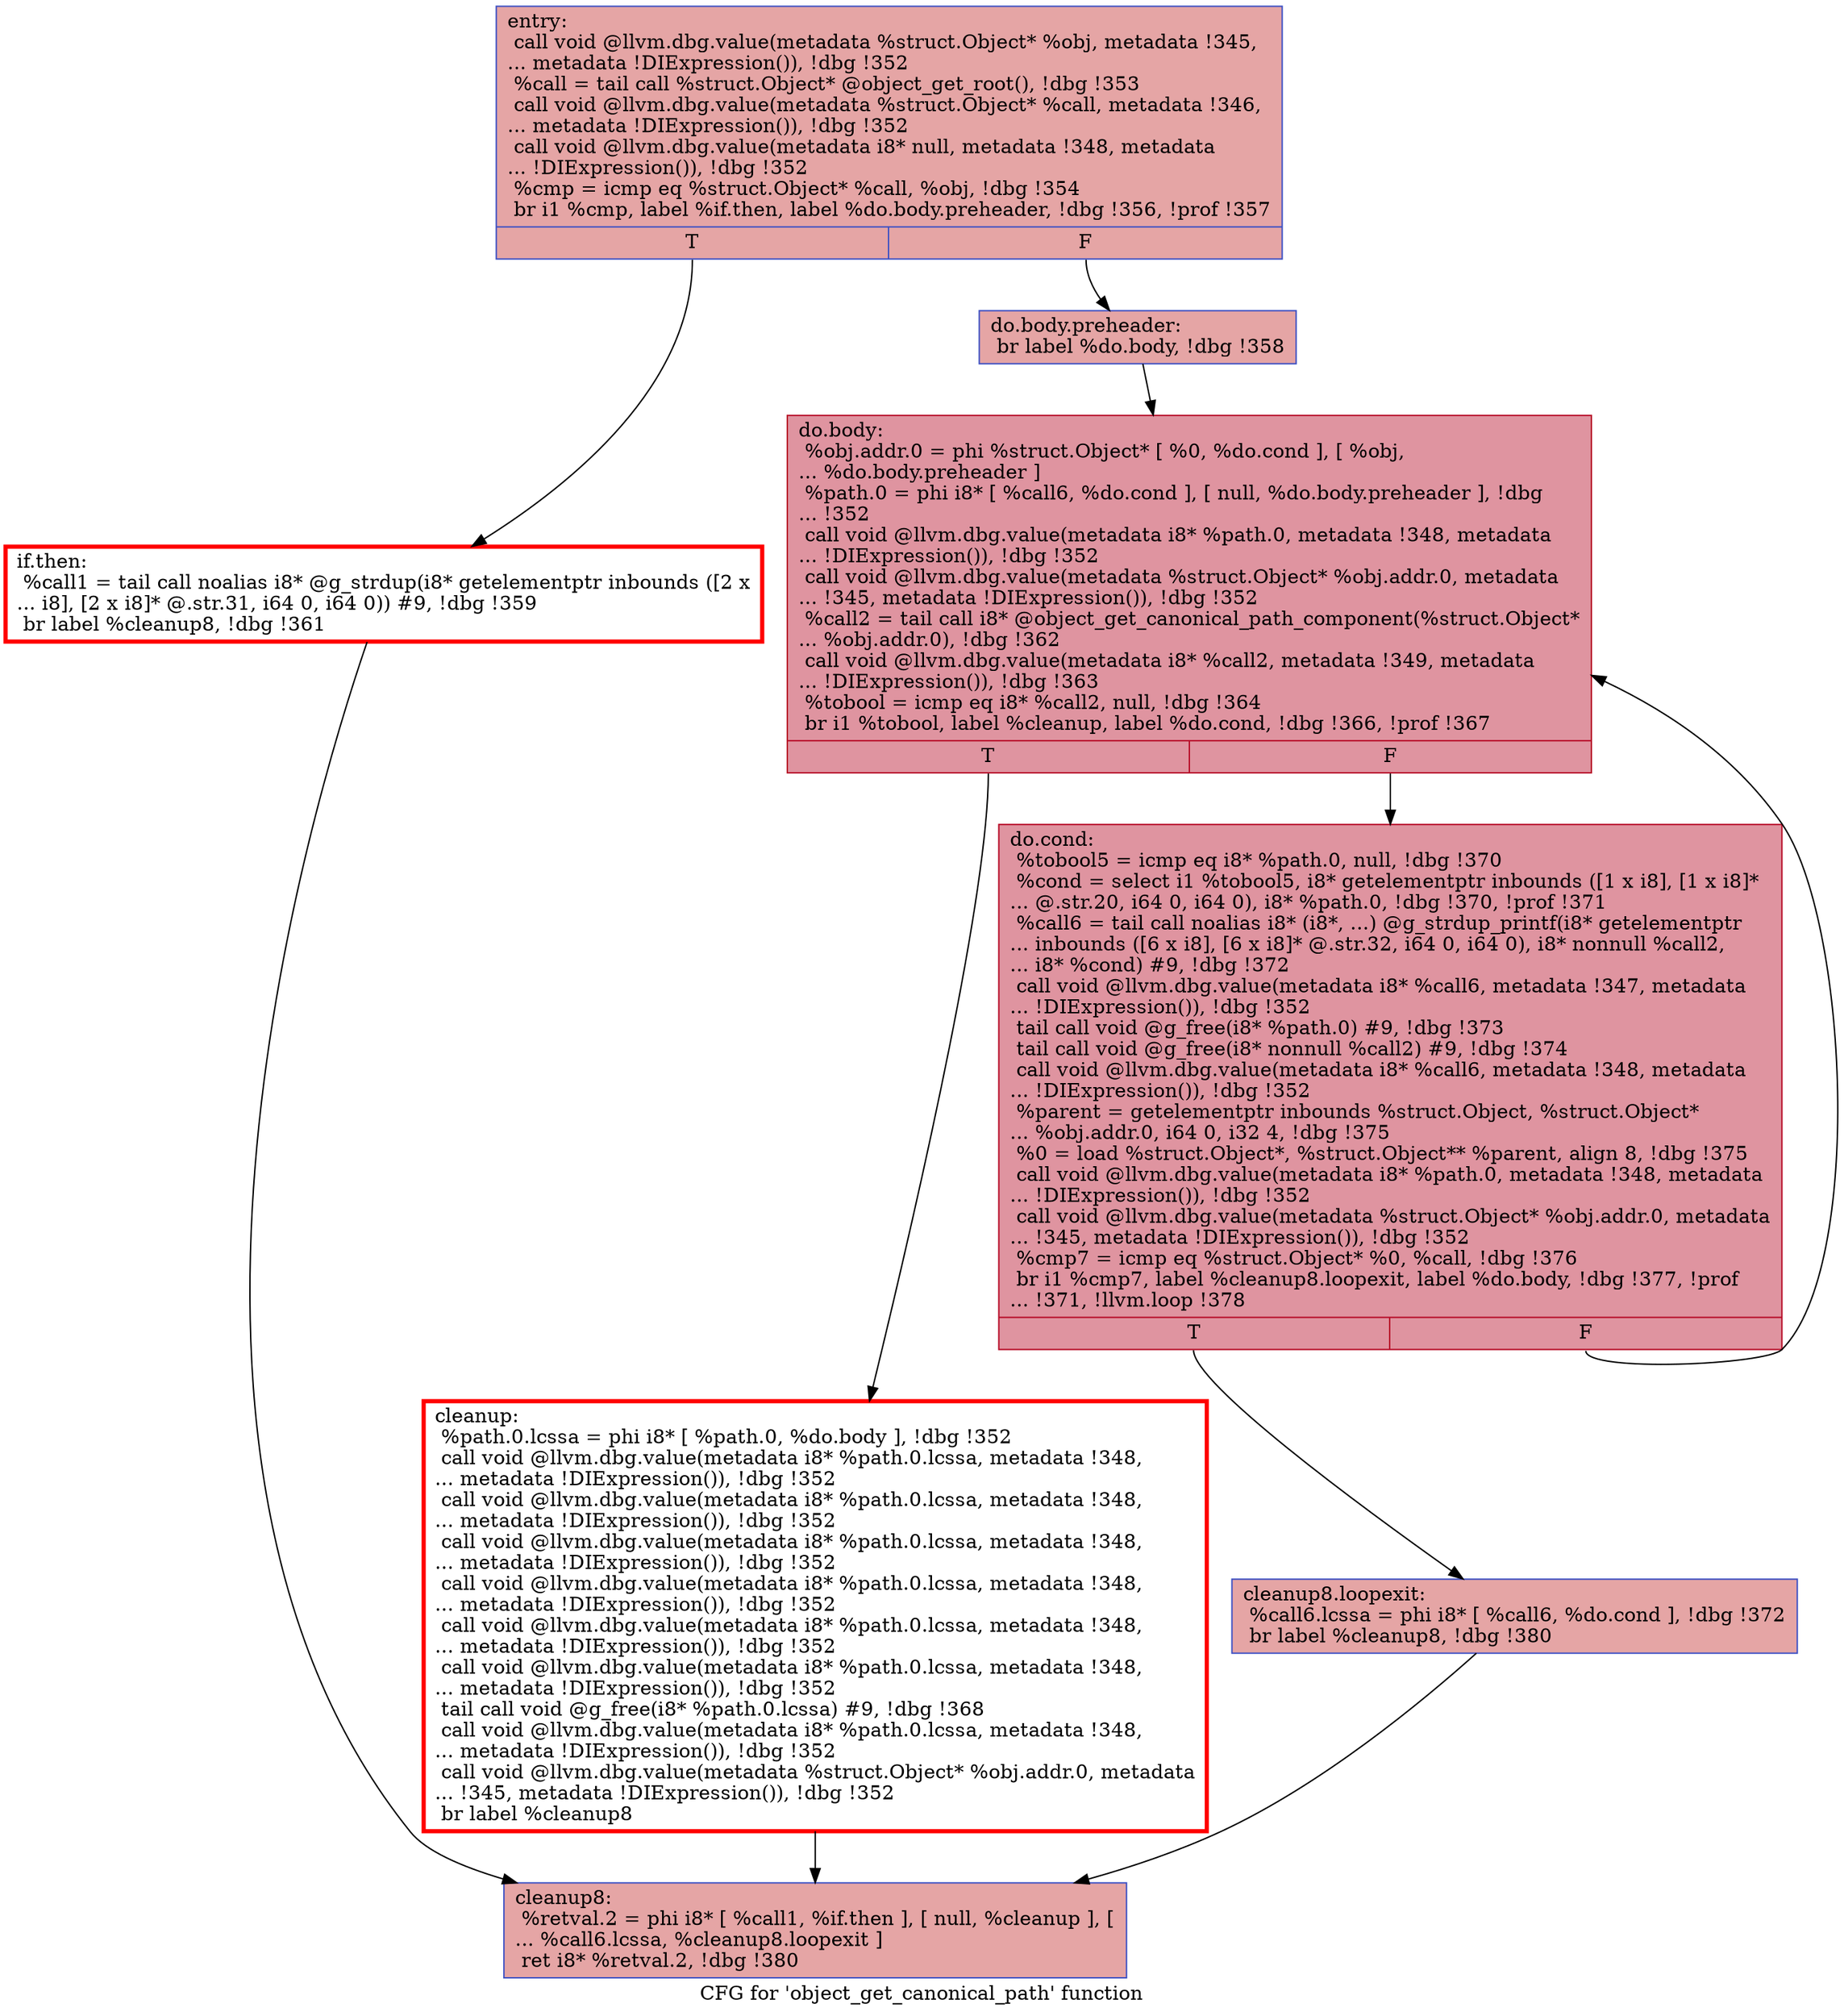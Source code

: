 digraph "CFG for 'object_get_canonical_path' function" {
	label="CFG for 'object_get_canonical_path' function";

	Node0x55ee226d48c0 [shape=record,color="#3d50c3ff", style=filled, fillcolor="#c5333470",label="{entry:\l  call void @llvm.dbg.value(metadata %struct.Object* %obj, metadata !345,\l... metadata !DIExpression()), !dbg !352\l  %call = tail call %struct.Object* @object_get_root(), !dbg !353\l  call void @llvm.dbg.value(metadata %struct.Object* %call, metadata !346,\l... metadata !DIExpression()), !dbg !352\l  call void @llvm.dbg.value(metadata i8* null, metadata !348, metadata\l... !DIExpression()), !dbg !352\l  %cmp = icmp eq %struct.Object* %call, %obj, !dbg !354\l  br i1 %cmp, label %if.then, label %do.body.preheader, !dbg !356, !prof !357\l|{<s0>T|<s1>F}}"];
	Node0x55ee226d48c0:s0 -> Node0x55ee226e1ac0;
	Node0x55ee226d48c0:s1 -> Node0x55ee22a4eaa0;
	Node0x55ee22a4eaa0 [shape=record,color="#3d50c3ff", style=filled, fillcolor="#c5333470",label="{do.body.preheader:                                \l  br label %do.body, !dbg !358\l}"];
	Node0x55ee22a4eaa0 -> Node0x55ee226e2970;
	Node0x55ee226e1ac0 [shape=record,penwidth=3.0, color="red",label="{if.then:                                          \l  %call1 = tail call noalias i8* @g_strdup(i8* getelementptr inbounds ([2 x\l... i8], [2 x i8]* @.str.31, i64 0, i64 0)) #9, !dbg !359\l  br label %cleanup8, !dbg !361\l}"];
	Node0x55ee226e1ac0 -> Node0x55ee226e2580;
	Node0x55ee226e2970 [shape=record,color="#b70d28ff", style=filled, fillcolor="#b70d2870",label="{do.body:                                          \l  %obj.addr.0 = phi %struct.Object* [ %0, %do.cond ], [ %obj,\l... %do.body.preheader ]\l  %path.0 = phi i8* [ %call6, %do.cond ], [ null, %do.body.preheader ], !dbg\l... !352\l  call void @llvm.dbg.value(metadata i8* %path.0, metadata !348, metadata\l... !DIExpression()), !dbg !352\l  call void @llvm.dbg.value(metadata %struct.Object* %obj.addr.0, metadata\l... !345, metadata !DIExpression()), !dbg !352\l  %call2 = tail call i8* @object_get_canonical_path_component(%struct.Object*\l... %obj.addr.0), !dbg !362\l  call void @llvm.dbg.value(metadata i8* %call2, metadata !349, metadata\l... !DIExpression()), !dbg !363\l  %tobool = icmp eq i8* %call2, null, !dbg !364\l  br i1 %tobool, label %cleanup, label %do.cond, !dbg !366, !prof !367\l|{<s0>T|<s1>F}}"];
	Node0x55ee226e2970:s0 -> Node0x55ee226e3c00;
	Node0x55ee226e2970:s1 -> Node0x55ee226e2900;
	Node0x55ee226e3c00 [shape=record,penwidth=3.0, color="red",label="{cleanup:                                          \l  %path.0.lcssa = phi i8* [ %path.0, %do.body ], !dbg !352\l  call void @llvm.dbg.value(metadata i8* %path.0.lcssa, metadata !348,\l... metadata !DIExpression()), !dbg !352\l  call void @llvm.dbg.value(metadata i8* %path.0.lcssa, metadata !348,\l... metadata !DIExpression()), !dbg !352\l  call void @llvm.dbg.value(metadata i8* %path.0.lcssa, metadata !348,\l... metadata !DIExpression()), !dbg !352\l  call void @llvm.dbg.value(metadata i8* %path.0.lcssa, metadata !348,\l... metadata !DIExpression()), !dbg !352\l  call void @llvm.dbg.value(metadata i8* %path.0.lcssa, metadata !348,\l... metadata !DIExpression()), !dbg !352\l  call void @llvm.dbg.value(metadata i8* %path.0.lcssa, metadata !348,\l... metadata !DIExpression()), !dbg !352\l  tail call void @g_free(i8* %path.0.lcssa) #9, !dbg !368\l  call void @llvm.dbg.value(metadata i8* %path.0.lcssa, metadata !348,\l... metadata !DIExpression()), !dbg !352\l  call void @llvm.dbg.value(metadata %struct.Object* %obj.addr.0, metadata\l... !345, metadata !DIExpression()), !dbg !352\l  br label %cleanup8\l}"];
	Node0x55ee226e3c00 -> Node0x55ee226e2580;
	Node0x55ee226e2900 [shape=record,color="#b70d28ff", style=filled, fillcolor="#b70d2870",label="{do.cond:                                          \l  %tobool5 = icmp eq i8* %path.0, null, !dbg !370\l  %cond = select i1 %tobool5, i8* getelementptr inbounds ([1 x i8], [1 x i8]*\l... @.str.20, i64 0, i64 0), i8* %path.0, !dbg !370, !prof !371\l  %call6 = tail call noalias i8* (i8*, ...) @g_strdup_printf(i8* getelementptr\l... inbounds ([6 x i8], [6 x i8]* @.str.32, i64 0, i64 0), i8* nonnull %call2,\l... i8* %cond) #9, !dbg !372\l  call void @llvm.dbg.value(metadata i8* %call6, metadata !347, metadata\l... !DIExpression()), !dbg !352\l  tail call void @g_free(i8* %path.0) #9, !dbg !373\l  tail call void @g_free(i8* nonnull %call2) #9, !dbg !374\l  call void @llvm.dbg.value(metadata i8* %call6, metadata !348, metadata\l... !DIExpression()), !dbg !352\l  %parent = getelementptr inbounds %struct.Object, %struct.Object*\l... %obj.addr.0, i64 0, i32 4, !dbg !375\l  %0 = load %struct.Object*, %struct.Object** %parent, align 8, !dbg !375\l  call void @llvm.dbg.value(metadata i8* %path.0, metadata !348, metadata\l... !DIExpression()), !dbg !352\l  call void @llvm.dbg.value(metadata %struct.Object* %obj.addr.0, metadata\l... !345, metadata !DIExpression()), !dbg !352\l  %cmp7 = icmp eq %struct.Object* %0, %call, !dbg !376\l  br i1 %cmp7, label %cleanup8.loopexit, label %do.body, !dbg !377, !prof\l... !371, !llvm.loop !378\l|{<s0>T|<s1>F}}"];
	Node0x55ee226e2900:s0 -> Node0x55ee22aaf5f0;
	Node0x55ee226e2900:s1 -> Node0x55ee226e2970;
	Node0x55ee22aaf5f0 [shape=record,color="#3d50c3ff", style=filled, fillcolor="#c5333470",label="{cleanup8.loopexit:                                \l  %call6.lcssa = phi i8* [ %call6, %do.cond ], !dbg !372\l  br label %cleanup8, !dbg !380\l}"];
	Node0x55ee22aaf5f0 -> Node0x55ee226e2580;
	Node0x55ee226e2580 [shape=record,color="#3d50c3ff", style=filled, fillcolor="#c5333470",label="{cleanup8:                                         \l  %retval.2 = phi i8* [ %call1, %if.then ], [ null, %cleanup ], [\l... %call6.lcssa, %cleanup8.loopexit ]\l  ret i8* %retval.2, !dbg !380\l}"];
}
